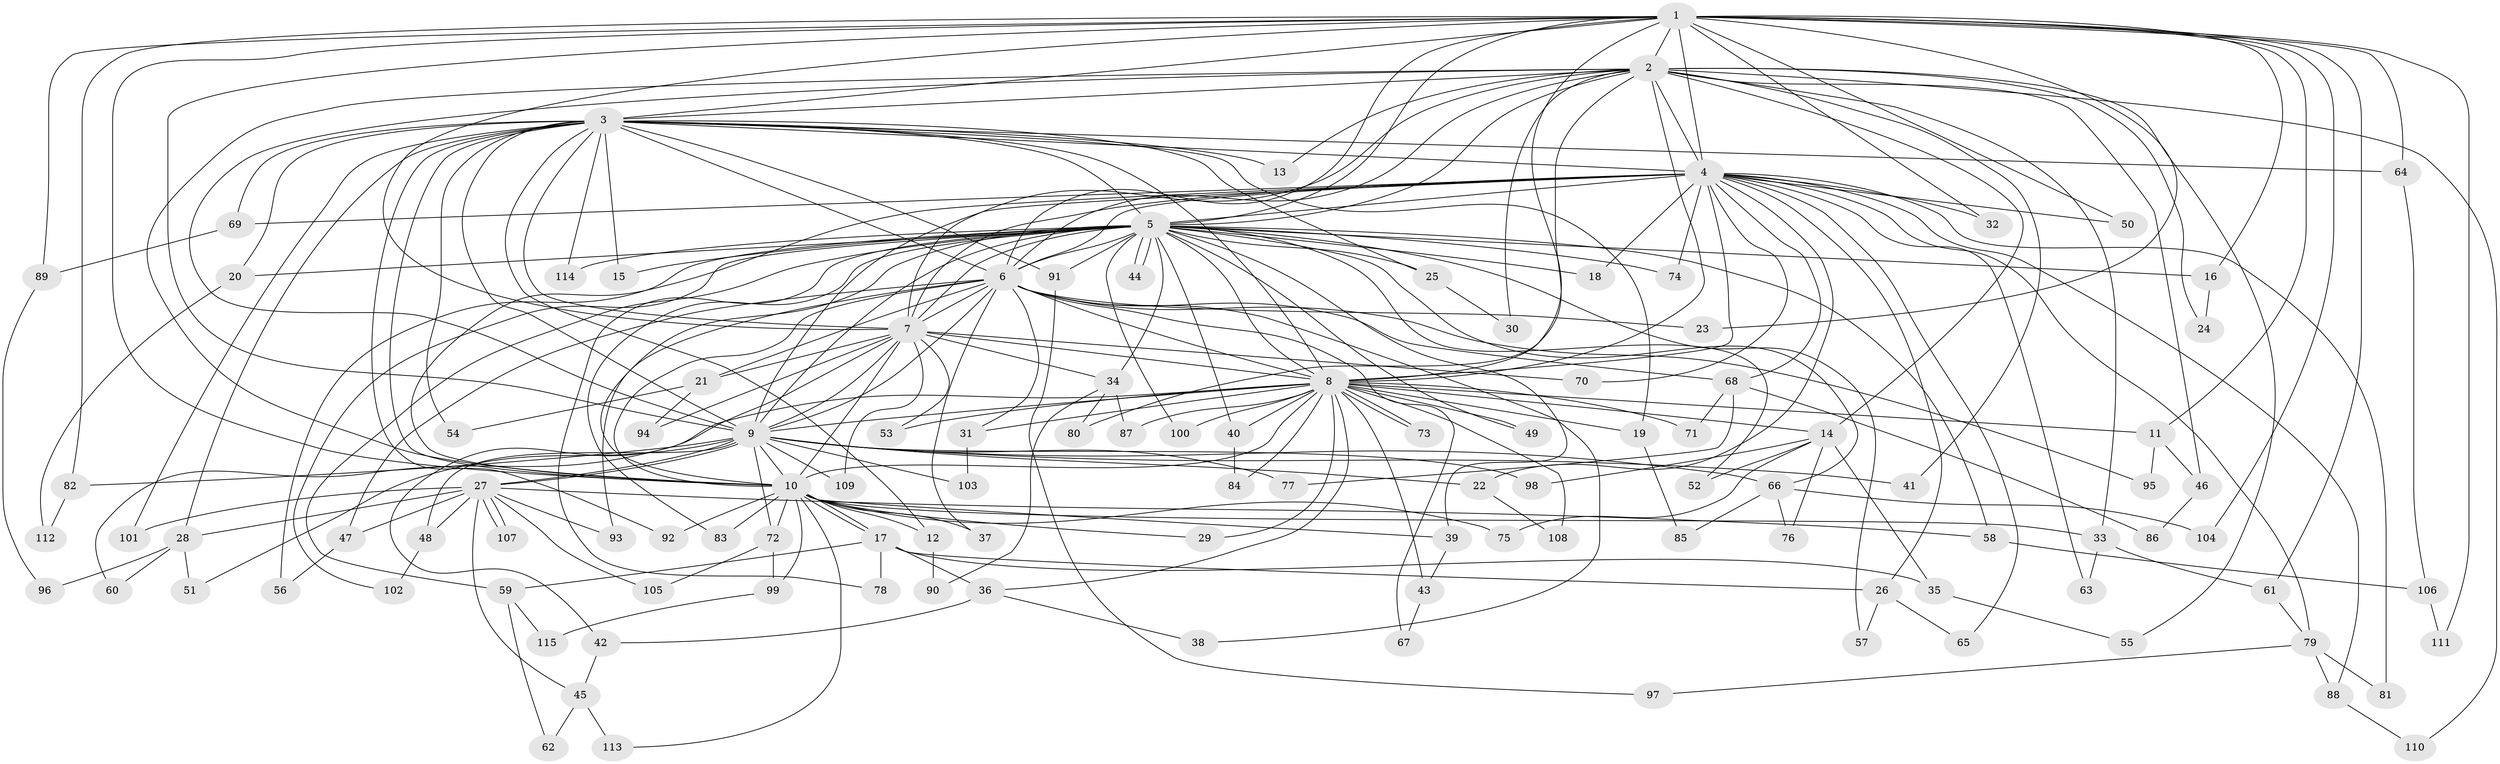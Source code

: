 // Generated by graph-tools (version 1.1) at 2025/25/03/09/25 03:25:50]
// undirected, 115 vertices, 255 edges
graph export_dot {
graph [start="1"]
  node [color=gray90,style=filled];
  1;
  2;
  3;
  4;
  5;
  6;
  7;
  8;
  9;
  10;
  11;
  12;
  13;
  14;
  15;
  16;
  17;
  18;
  19;
  20;
  21;
  22;
  23;
  24;
  25;
  26;
  27;
  28;
  29;
  30;
  31;
  32;
  33;
  34;
  35;
  36;
  37;
  38;
  39;
  40;
  41;
  42;
  43;
  44;
  45;
  46;
  47;
  48;
  49;
  50;
  51;
  52;
  53;
  54;
  55;
  56;
  57;
  58;
  59;
  60;
  61;
  62;
  63;
  64;
  65;
  66;
  67;
  68;
  69;
  70;
  71;
  72;
  73;
  74;
  75;
  76;
  77;
  78;
  79;
  80;
  81;
  82;
  83;
  84;
  85;
  86;
  87;
  88;
  89;
  90;
  91;
  92;
  93;
  94;
  95;
  96;
  97;
  98;
  99;
  100;
  101;
  102;
  103;
  104;
  105;
  106;
  107;
  108;
  109;
  110;
  111;
  112;
  113;
  114;
  115;
  1 -- 2;
  1 -- 3;
  1 -- 4;
  1 -- 5;
  1 -- 6;
  1 -- 7;
  1 -- 8;
  1 -- 9;
  1 -- 10;
  1 -- 11;
  1 -- 16;
  1 -- 23;
  1 -- 32;
  1 -- 50;
  1 -- 61;
  1 -- 64;
  1 -- 82;
  1 -- 89;
  1 -- 104;
  1 -- 111;
  2 -- 3;
  2 -- 4;
  2 -- 5;
  2 -- 6;
  2 -- 7;
  2 -- 8;
  2 -- 9;
  2 -- 10;
  2 -- 13;
  2 -- 14;
  2 -- 24;
  2 -- 30;
  2 -- 33;
  2 -- 41;
  2 -- 46;
  2 -- 55;
  2 -- 80;
  2 -- 110;
  3 -- 4;
  3 -- 5;
  3 -- 6;
  3 -- 7;
  3 -- 8;
  3 -- 9;
  3 -- 10;
  3 -- 12;
  3 -- 13;
  3 -- 15;
  3 -- 19;
  3 -- 20;
  3 -- 25;
  3 -- 28;
  3 -- 54;
  3 -- 64;
  3 -- 69;
  3 -- 91;
  3 -- 92;
  3 -- 101;
  3 -- 114;
  4 -- 5;
  4 -- 6;
  4 -- 7;
  4 -- 8;
  4 -- 9;
  4 -- 10;
  4 -- 18;
  4 -- 22;
  4 -- 26;
  4 -- 32;
  4 -- 50;
  4 -- 63;
  4 -- 65;
  4 -- 68;
  4 -- 69;
  4 -- 70;
  4 -- 74;
  4 -- 79;
  4 -- 81;
  4 -- 88;
  5 -- 6;
  5 -- 7;
  5 -- 8;
  5 -- 9;
  5 -- 10;
  5 -- 15;
  5 -- 16;
  5 -- 18;
  5 -- 20;
  5 -- 25;
  5 -- 34;
  5 -- 39;
  5 -- 40;
  5 -- 44;
  5 -- 44;
  5 -- 49;
  5 -- 52;
  5 -- 56;
  5 -- 57;
  5 -- 58;
  5 -- 59;
  5 -- 66;
  5 -- 74;
  5 -- 78;
  5 -- 83;
  5 -- 91;
  5 -- 100;
  5 -- 102;
  5 -- 114;
  6 -- 7;
  6 -- 8;
  6 -- 9;
  6 -- 10;
  6 -- 21;
  6 -- 23;
  6 -- 31;
  6 -- 37;
  6 -- 38;
  6 -- 47;
  6 -- 67;
  6 -- 68;
  6 -- 93;
  6 -- 95;
  7 -- 8;
  7 -- 9;
  7 -- 10;
  7 -- 21;
  7 -- 34;
  7 -- 42;
  7 -- 53;
  7 -- 70;
  7 -- 94;
  7 -- 109;
  8 -- 9;
  8 -- 10;
  8 -- 11;
  8 -- 14;
  8 -- 19;
  8 -- 29;
  8 -- 31;
  8 -- 36;
  8 -- 40;
  8 -- 43;
  8 -- 49;
  8 -- 53;
  8 -- 60;
  8 -- 71;
  8 -- 73;
  8 -- 73;
  8 -- 84;
  8 -- 87;
  8 -- 100;
  8 -- 108;
  9 -- 10;
  9 -- 22;
  9 -- 27;
  9 -- 27;
  9 -- 41;
  9 -- 48;
  9 -- 51;
  9 -- 66;
  9 -- 72;
  9 -- 77;
  9 -- 82;
  9 -- 98;
  9 -- 103;
  9 -- 109;
  10 -- 12;
  10 -- 17;
  10 -- 17;
  10 -- 29;
  10 -- 33;
  10 -- 37;
  10 -- 39;
  10 -- 72;
  10 -- 75;
  10 -- 83;
  10 -- 92;
  10 -- 99;
  10 -- 113;
  11 -- 46;
  11 -- 95;
  12 -- 90;
  14 -- 35;
  14 -- 52;
  14 -- 75;
  14 -- 76;
  14 -- 98;
  16 -- 24;
  17 -- 26;
  17 -- 35;
  17 -- 36;
  17 -- 59;
  17 -- 78;
  19 -- 85;
  20 -- 112;
  21 -- 54;
  21 -- 94;
  22 -- 108;
  25 -- 30;
  26 -- 57;
  26 -- 65;
  27 -- 28;
  27 -- 45;
  27 -- 47;
  27 -- 48;
  27 -- 58;
  27 -- 93;
  27 -- 101;
  27 -- 105;
  27 -- 107;
  27 -- 107;
  28 -- 51;
  28 -- 60;
  28 -- 96;
  31 -- 103;
  33 -- 61;
  33 -- 63;
  34 -- 80;
  34 -- 87;
  34 -- 90;
  35 -- 55;
  36 -- 38;
  36 -- 42;
  39 -- 43;
  40 -- 84;
  42 -- 45;
  43 -- 67;
  45 -- 62;
  45 -- 113;
  46 -- 86;
  47 -- 56;
  48 -- 102;
  58 -- 106;
  59 -- 62;
  59 -- 115;
  61 -- 79;
  64 -- 106;
  66 -- 76;
  66 -- 85;
  66 -- 104;
  68 -- 71;
  68 -- 77;
  68 -- 86;
  69 -- 89;
  72 -- 99;
  72 -- 105;
  79 -- 81;
  79 -- 88;
  79 -- 97;
  82 -- 112;
  88 -- 110;
  89 -- 96;
  91 -- 97;
  99 -- 115;
  106 -- 111;
}
